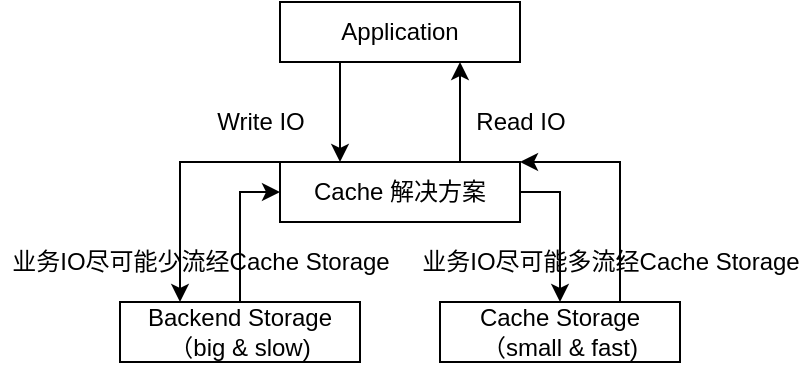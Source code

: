 <mxfile version="18.0.5" type="github">
  <diagram id="mYFpstsSvWDnRYr4N04-" name="Page-1">
    <mxGraphModel dx="981" dy="548" grid="1" gridSize="10" guides="1" tooltips="1" connect="1" arrows="1" fold="1" page="1" pageScale="1" pageWidth="827" pageHeight="1169" math="0" shadow="0">
      <root>
        <mxCell id="0" />
        <mxCell id="1" parent="0" />
        <mxCell id="pCbNi0aIJl6pwWJ58XPm-5" value="" style="edgeStyle=orthogonalEdgeStyle;rounded=0;orthogonalLoop=1;jettySize=auto;html=1;" edge="1" parent="1" source="pCbNi0aIJl6pwWJ58XPm-1" target="pCbNi0aIJl6pwWJ58XPm-2">
          <mxGeometry relative="1" as="geometry">
            <Array as="points">
              <mxPoint x="350" y="300" />
              <mxPoint x="350" y="300" />
            </Array>
          </mxGeometry>
        </mxCell>
        <mxCell id="pCbNi0aIJl6pwWJ58XPm-6" value="" style="edgeStyle=orthogonalEdgeStyle;rounded=0;orthogonalLoop=1;jettySize=auto;html=1;startArrow=classic;startFill=1;endArrow=none;endFill=0;" edge="1" parent="1" source="pCbNi0aIJl6pwWJ58XPm-1" target="pCbNi0aIJl6pwWJ58XPm-2">
          <mxGeometry relative="1" as="geometry">
            <Array as="points">
              <mxPoint x="410" y="290" />
              <mxPoint x="410" y="290" />
            </Array>
          </mxGeometry>
        </mxCell>
        <mxCell id="pCbNi0aIJl6pwWJ58XPm-1" value="Application" style="rounded=0;whiteSpace=wrap;html=1;" vertex="1" parent="1">
          <mxGeometry x="320" y="240" width="120" height="30" as="geometry" />
        </mxCell>
        <mxCell id="pCbNi0aIJl6pwWJ58XPm-9" value="" style="edgeStyle=orthogonalEdgeStyle;rounded=0;orthogonalLoop=1;jettySize=auto;html=1;startArrow=classic;startFill=1;endArrow=none;endFill=0;" edge="1" parent="1" source="pCbNi0aIJl6pwWJ58XPm-2" target="pCbNi0aIJl6pwWJ58XPm-4">
          <mxGeometry relative="1" as="geometry">
            <Array as="points">
              <mxPoint x="490" y="320" />
            </Array>
          </mxGeometry>
        </mxCell>
        <mxCell id="pCbNi0aIJl6pwWJ58XPm-10" style="edgeStyle=orthogonalEdgeStyle;rounded=0;orthogonalLoop=1;jettySize=auto;html=1;entryX=0.5;entryY=0;entryDx=0;entryDy=0;startArrow=none;startFill=0;endArrow=classic;endFill=1;" edge="1" parent="1" source="pCbNi0aIJl6pwWJ58XPm-2" target="pCbNi0aIJl6pwWJ58XPm-4">
          <mxGeometry relative="1" as="geometry">
            <Array as="points">
              <mxPoint x="460" y="335" />
            </Array>
          </mxGeometry>
        </mxCell>
        <mxCell id="pCbNi0aIJl6pwWJ58XPm-13" style="edgeStyle=orthogonalEdgeStyle;rounded=0;orthogonalLoop=1;jettySize=auto;html=1;entryX=0.25;entryY=0;entryDx=0;entryDy=0;startArrow=none;startFill=0;endArrow=classic;endFill=1;" edge="1" parent="1" source="pCbNi0aIJl6pwWJ58XPm-2" target="pCbNi0aIJl6pwWJ58XPm-3">
          <mxGeometry relative="1" as="geometry">
            <Array as="points">
              <mxPoint x="270" y="320" />
            </Array>
          </mxGeometry>
        </mxCell>
        <mxCell id="pCbNi0aIJl6pwWJ58XPm-14" style="edgeStyle=orthogonalEdgeStyle;rounded=0;orthogonalLoop=1;jettySize=auto;html=1;entryX=0.5;entryY=0;entryDx=0;entryDy=0;startArrow=classic;startFill=1;endArrow=none;endFill=0;" edge="1" parent="1" source="pCbNi0aIJl6pwWJ58XPm-2" target="pCbNi0aIJl6pwWJ58XPm-3">
          <mxGeometry relative="1" as="geometry">
            <Array as="points">
              <mxPoint x="300" y="335" />
            </Array>
          </mxGeometry>
        </mxCell>
        <mxCell id="pCbNi0aIJl6pwWJ58XPm-2" value="Cache 解决方案" style="rounded=0;whiteSpace=wrap;html=1;" vertex="1" parent="1">
          <mxGeometry x="320" y="320" width="120" height="30" as="geometry" />
        </mxCell>
        <mxCell id="pCbNi0aIJl6pwWJ58XPm-3" value="Backend Storage&lt;br&gt;（big &amp;amp; slow)" style="rounded=0;whiteSpace=wrap;html=1;" vertex="1" parent="1">
          <mxGeometry x="240" y="390" width="120" height="30" as="geometry" />
        </mxCell>
        <mxCell id="pCbNi0aIJl6pwWJ58XPm-4" value="Cache Storage&lt;br&gt;（small &amp;amp; fast)" style="rounded=0;whiteSpace=wrap;html=1;" vertex="1" parent="1">
          <mxGeometry x="400" y="390" width="120" height="30" as="geometry" />
        </mxCell>
        <mxCell id="pCbNi0aIJl6pwWJ58XPm-7" value="Read IO" style="text;html=1;align=center;verticalAlign=middle;resizable=0;points=[];autosize=1;strokeColor=none;fillColor=none;" vertex="1" parent="1">
          <mxGeometry x="410" y="290" width="60" height="20" as="geometry" />
        </mxCell>
        <mxCell id="pCbNi0aIJl6pwWJ58XPm-8" value="Write IO" style="text;html=1;align=center;verticalAlign=middle;resizable=0;points=[];autosize=1;strokeColor=none;fillColor=none;" vertex="1" parent="1">
          <mxGeometry x="280" y="290" width="60" height="20" as="geometry" />
        </mxCell>
        <mxCell id="pCbNi0aIJl6pwWJ58XPm-15" value="业务IO尽可能多流经Cache Storage" style="text;html=1;align=center;verticalAlign=middle;resizable=0;points=[];autosize=1;strokeColor=none;fillColor=none;" vertex="1" parent="1">
          <mxGeometry x="385" y="360" width="200" height="20" as="geometry" />
        </mxCell>
        <mxCell id="pCbNi0aIJl6pwWJ58XPm-16" value="业务IO尽可能少流经Cache Storage" style="text;html=1;align=center;verticalAlign=middle;resizable=0;points=[];autosize=1;strokeColor=none;fillColor=none;rounded=0;shadow=0;sketch=0;glass=0;imageAspect=1;" vertex="1" parent="1">
          <mxGeometry x="180" y="360" width="200" height="20" as="geometry" />
        </mxCell>
      </root>
    </mxGraphModel>
  </diagram>
</mxfile>

